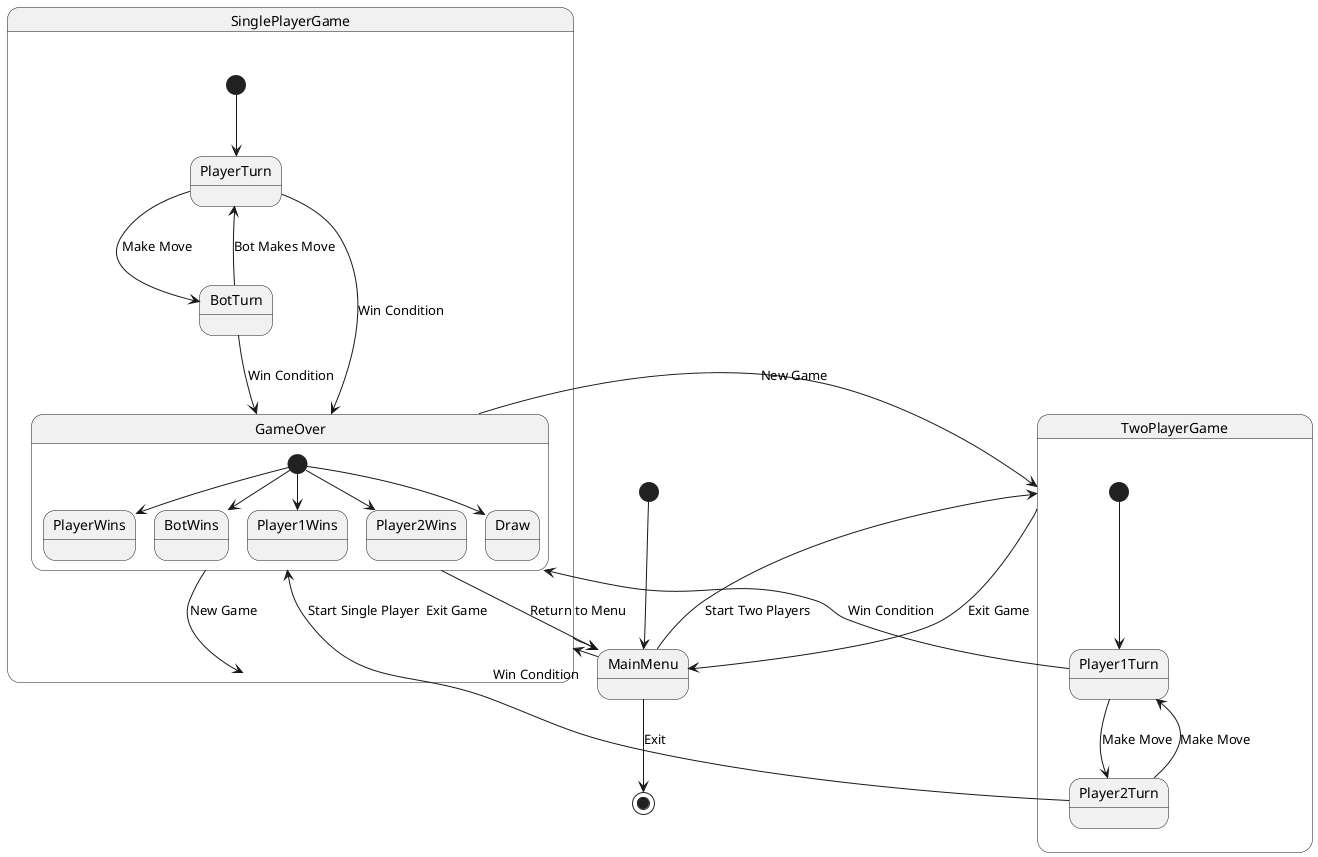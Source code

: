@startuml StateDiagram

[*] --> MainMenu

MainMenu --> SinglePlayerGame : Start Single Player
MainMenu --> TwoPlayerGame : Start Two Players
MainMenu --> [*] : Exit

state SinglePlayerGame {
  [*] --> PlayerTurn
  PlayerTurn --> BotTurn : Make Move
  BotTurn --> PlayerTurn : Bot Makes Move
  PlayerTurn --> GameOver : Win Condition
  BotTurn --> GameOver : Win Condition
}

state TwoPlayerGame {
  [*] --> Player1Turn
  Player1Turn --> Player2Turn : Make Move
  Player2Turn --> Player1Turn : Make Move
  Player1Turn --> GameOver : Win Condition
  Player2Turn --> GameOver : Win Condition
}

state GameOver {
  [*] --> PlayerWins
  [*] --> BotWins
  [*] --> Player1Wins
  [*] --> Player2Wins
  [*] --> Draw
}

SinglePlayerGame --> MainMenu : Exit Game
TwoPlayerGame --> MainMenu : Exit Game
GameOver --> SinglePlayerGame : New Game
GameOver --> TwoPlayerGame : New Game
GameOver --> MainMenu : Return to Menu

@enduml